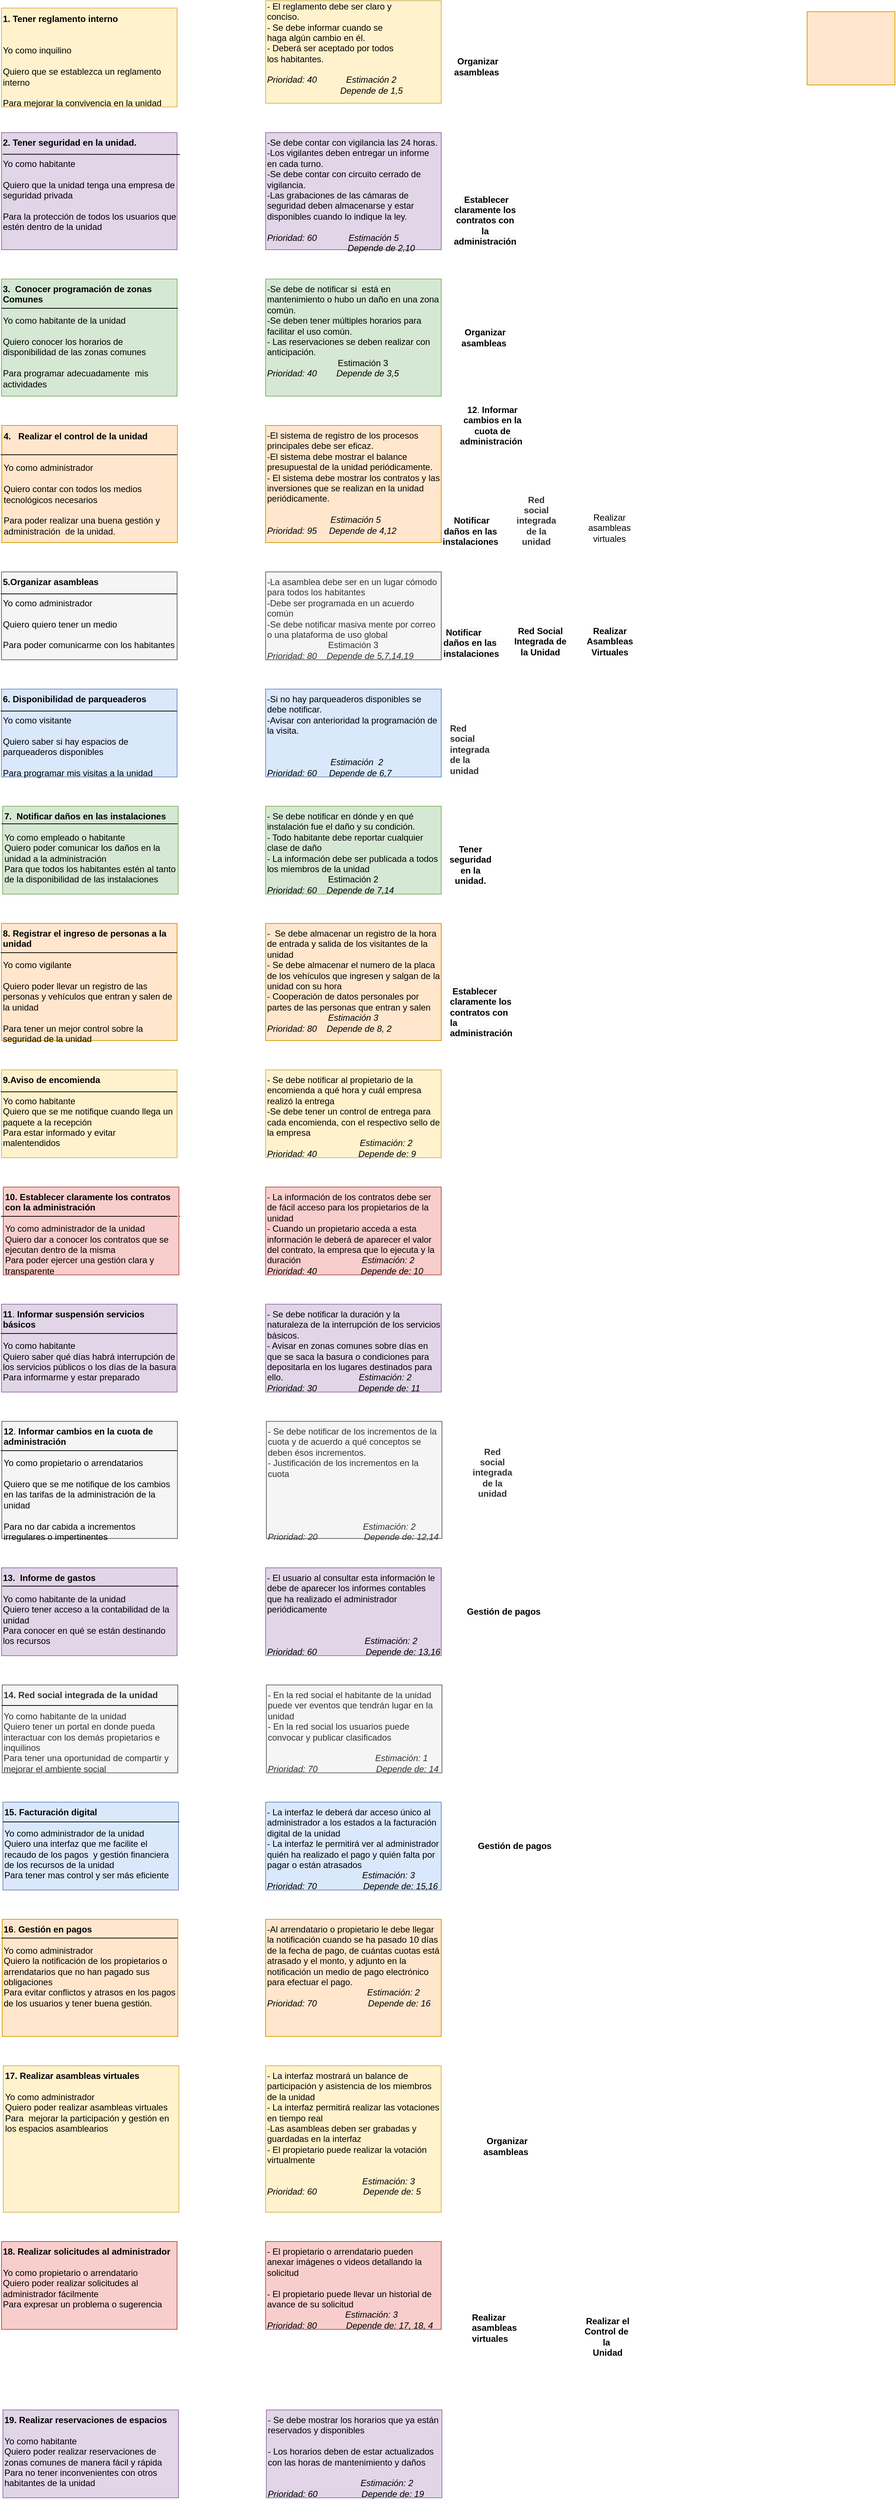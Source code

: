 <mxfile version="13.6.5" type="github">
  <diagram id="wNBqWbaNxDe87QmoSqn4" name="Page-1">
    <mxGraphModel dx="868" dy="450" grid="1" gridSize="10" guides="1" tooltips="1" connect="1" arrows="1" fold="1" page="1" pageScale="1" pageWidth="827" pageHeight="1169" math="0" shadow="0">
      <root>
        <mxCell id="0" />
        <mxCell id="1" parent="0" />
        <mxCell id="svupegZ1BK7ZTZ6G6fqw-2" value="" style="rounded=0;whiteSpace=wrap;html=1;align=left;fillColor=#fff2cc;strokeColor=#d6b656;" parent="1" vertex="1">
          <mxGeometry x="400" y="20" width="240" height="140" as="geometry" />
        </mxCell>
        <mxCell id="svupegZ1BK7ZTZ6G6fqw-7" value="- El reglamento debe ser claro y conciso.&lt;br&gt;- Se debe informar cuando se haga algún cambio en él.&lt;br&gt;- Deberá ser aceptado por todos los habitantes.&lt;br&gt;&lt;br&gt;&lt;i&gt;Prioridad: 40&amp;nbsp; &amp;nbsp; &amp;nbsp; &amp;nbsp; &amp;nbsp; &amp;nbsp; Estimación 2&lt;br&gt;&amp;nbsp; &amp;nbsp; &amp;nbsp; &amp;nbsp; &amp;nbsp; &amp;nbsp; &amp;nbsp; &amp;nbsp; &amp;nbsp; &amp;nbsp; &amp;nbsp; &amp;nbsp; &amp;nbsp; &amp;nbsp; &amp;nbsp; Depende de 1,5&lt;br&gt;&lt;/i&gt;" style="text;html=1;strokeColor=none;fillColor=none;align=left;verticalAlign=middle;whiteSpace=wrap;rounded=0;" parent="1" vertex="1">
          <mxGeometry x="400" y="70" width="190" height="30" as="geometry" />
        </mxCell>
        <mxCell id="svupegZ1BK7ZTZ6G6fqw-10" value="-Se debe contar con vigilancia las 24 horas.&lt;br&gt;-Los vigilantes deben entregar un informe en cada turno.&lt;br&gt;-Se debe contar con circuito cerrado de vigilancia.&lt;br&gt;-Las grabaciones de las cámaras de seguridad deben almacenarse y estar disponibles cuando lo indique la ley.&lt;br&gt;&lt;br&gt;&lt;i&gt;Prioridad: 60&amp;nbsp; &amp;nbsp; &amp;nbsp; &amp;nbsp; &amp;nbsp; &amp;nbsp; &amp;nbsp;Estimación 5&amp;nbsp; &amp;nbsp; &amp;nbsp; &amp;nbsp; &amp;nbsp;&lt;br&gt;&amp;nbsp; &amp;nbsp; &amp;nbsp; &amp;nbsp; &amp;nbsp; &amp;nbsp; &amp;nbsp; &amp;nbsp; &amp;nbsp; &amp;nbsp; &amp;nbsp; &amp;nbsp; &amp;nbsp; &amp;nbsp; &amp;nbsp; &amp;nbsp; &amp;nbsp;Depende de 2,10&lt;br&gt;&lt;br&gt;&lt;/i&gt;" style="rounded=0;whiteSpace=wrap;html=1;align=left;labelPosition=center;verticalLabelPosition=middle;verticalAlign=top;labelBackgroundColor=none;labelBorderColor=none;fillColor=#e1d5e7;strokeColor=#9673a6;" parent="1" vertex="1">
          <mxGeometry x="400" y="200" width="240" height="160" as="geometry" />
        </mxCell>
        <mxCell id="svupegZ1BK7ZTZ6G6fqw-12" value="-Se debe de notificar si&amp;nbsp; está en mantenimiento o hubo un daño en una zona común.&lt;br&gt;-Se deben tener múltiples horarios para facilitar el uso común.&lt;br&gt;- Las reservaciones se deben realizar con anticipación.&lt;br&gt;&amp;nbsp; &amp;nbsp; &amp;nbsp; &amp;nbsp; &amp;nbsp; &amp;nbsp; &amp;nbsp; &amp;nbsp; &amp;nbsp; &amp;nbsp; &amp;nbsp; &amp;nbsp; &amp;nbsp; &amp;nbsp; &amp;nbsp;Estimación 3&lt;br&gt;&lt;i&gt;Prioridad: 40&amp;nbsp; &amp;nbsp; &amp;nbsp; &amp;nbsp; Depende de 3,5&lt;/i&gt;" style="rounded=0;whiteSpace=wrap;html=1;align=left;labelPosition=center;verticalLabelPosition=middle;verticalAlign=top;labelBackgroundColor=none;labelBorderColor=none;fillColor=#d5e8d4;strokeColor=#82b366;" parent="1" vertex="1">
          <mxGeometry x="400" y="400" width="240" height="160" as="geometry" />
        </mxCell>
        <mxCell id="svupegZ1BK7ZTZ6G6fqw-14" value="-El sistema de registro de los procesos principales debe ser eficaz.&lt;br&gt;-El sistema debe mostrar el balance presupuestal de la unidad periódicamente.&lt;br&gt;- El sistema debe mostrar los contratos y las inversiones que se realizan en la unidad periódicamente.&lt;br&gt;&lt;br&gt;&lt;i&gt;&amp;nbsp; &amp;nbsp; &amp;nbsp; &amp;nbsp; &amp;nbsp; &amp;nbsp; &amp;nbsp; &amp;nbsp; &amp;nbsp; &amp;nbsp; &amp;nbsp; &amp;nbsp; &amp;nbsp; Estimación&amp;nbsp;5&lt;br&gt;Prioridad: 95&amp;nbsp; &amp;nbsp; &amp;nbsp;Depende de 4,12&lt;/i&gt;" style="rounded=0;whiteSpace=wrap;html=1;align=left;labelPosition=center;verticalLabelPosition=middle;verticalAlign=top;labelBackgroundColor=none;labelBorderColor=none;fillColor=#ffe6cc;strokeColor=#d79b00;" parent="1" vertex="1">
          <mxGeometry x="400" y="600" width="240" height="160" as="geometry" />
        </mxCell>
        <mxCell id="svupegZ1BK7ZTZ6G6fqw-16" value="-La asamblea debe ser en un lugar cómodo para todos los habitantes&lt;br&gt;-Debe ser programada en un acuerdo común&lt;br&gt;-Se debe notificar masiva mente por correo o una plataforma de uso global&lt;br&gt;&amp;nbsp; &amp;nbsp; &amp;nbsp; &amp;nbsp; &amp;nbsp; &amp;nbsp; &amp;nbsp; &amp;nbsp; &amp;nbsp; &amp;nbsp; &amp;nbsp; &amp;nbsp; &amp;nbsp;Estimación 3&amp;nbsp;&lt;br&gt;&lt;i&gt;Prioridad: 80&amp;nbsp; &amp;nbsp; Depende de 5,7,14,19&lt;/i&gt;" style="rounded=0;whiteSpace=wrap;html=1;align=left;labelPosition=center;verticalLabelPosition=middle;verticalAlign=top;labelBackgroundColor=none;labelBorderColor=none;fillColor=#f5f5f5;strokeColor=#666666;fontColor=#333333;" parent="1" vertex="1">
          <mxGeometry x="400" y="800" width="240" height="120" as="geometry" />
        </mxCell>
        <mxCell id="svupegZ1BK7ZTZ6G6fqw-19" value="-Si no hay parqueaderos disponibles se debe notificar.&lt;br&gt;-Avisar con anterioridad la programación de la visita.&lt;br&gt;&lt;br&gt;&lt;i&gt;&lt;br&gt;&amp;nbsp; &amp;nbsp; &amp;nbsp; &amp;nbsp; &amp;nbsp; &amp;nbsp; &amp;nbsp; &amp;nbsp; &amp;nbsp; &amp;nbsp; &amp;nbsp; &amp;nbsp; &amp;nbsp; Estimación&amp;nbsp; 2&amp;nbsp;&lt;br&gt;Prioridad: 60&amp;nbsp; &amp;nbsp; &amp;nbsp;Depende de 6,7&lt;/i&gt;" style="rounded=0;whiteSpace=wrap;html=1;align=left;labelPosition=center;verticalLabelPosition=middle;verticalAlign=top;labelBackgroundColor=none;labelBorderColor=none;fillColor=#dae8fc;strokeColor=#6c8ebf;" parent="1" vertex="1">
          <mxGeometry x="400" y="960" width="240" height="120" as="geometry" />
        </mxCell>
        <mxCell id="GmmOpCF_TdwQESO5ywc--2" value="- Se debe notificar en dónde y en qué instalación fue el daño y su condición.&lt;br&gt;- Todo habitante debe reportar cualquier clase de daño&lt;br&gt;- La información debe ser publicada a todos los miembros de la unidad&lt;br&gt;&amp;nbsp; &amp;nbsp; &amp;nbsp; &amp;nbsp; &amp;nbsp; &amp;nbsp; &amp;nbsp; &amp;nbsp; &amp;nbsp; &amp;nbsp; &amp;nbsp; &amp;nbsp; &amp;nbsp;Estimación 2&lt;br&gt;&lt;i&gt;Prioridad: 60&amp;nbsp; &amp;nbsp; Depende de 7,14&lt;/i&gt;" style="rounded=0;whiteSpace=wrap;html=1;align=left;labelPosition=center;verticalLabelPosition=middle;verticalAlign=top;labelBackgroundColor=none;labelBorderColor=none;fillColor=#d5e8d4;strokeColor=#82b366;" parent="1" vertex="1">
          <mxGeometry x="400" y="1120" width="240" height="120" as="geometry" />
        </mxCell>
        <mxCell id="GmmOpCF_TdwQESO5ywc--4" value="-&amp;nbsp; Se debe almacenar un registro de la hora de entrada y salida de los visitantes de la unidad&amp;nbsp;&lt;br&gt;- Se debe almacenar el numero de la placa de los vehículos que ingresen y salgan de la unidad con su hora&lt;br&gt;- Cooperación de datos personales por partes de las personas que entran y salen&amp;nbsp;&lt;br&gt;&lt;i&gt;&amp;nbsp; &amp;nbsp; &amp;nbsp; &amp;nbsp; &amp;nbsp; &amp;nbsp; &amp;nbsp; &amp;nbsp; &amp;nbsp; &amp;nbsp; &amp;nbsp; &amp;nbsp; &amp;nbsp;Estimación 3&lt;br&gt;Prioridad: 80&amp;nbsp; &amp;nbsp; Depende de 8, 2&lt;/i&gt;" style="rounded=0;whiteSpace=wrap;html=1;align=left;labelPosition=center;verticalLabelPosition=middle;verticalAlign=top;labelBackgroundColor=none;labelBorderColor=none;fillColor=#ffe6cc;strokeColor=#d79b00;" parent="1" vertex="1">
          <mxGeometry x="400" y="1280" width="240" height="160" as="geometry" />
        </mxCell>
        <mxCell id="GmmOpCF_TdwQESO5ywc--6" value="- Se debe notificar al propietario de la encomienda a qué hora y cuál empresa realizó la entrega&amp;nbsp;&lt;br&gt;-Se debe tener un control de entrega para cada encomienda, con el respectivo sello de la empresa&lt;br&gt;&amp;nbsp; &amp;nbsp; &amp;nbsp; &amp;nbsp; &amp;nbsp; &amp;nbsp; &amp;nbsp; &amp;nbsp; &amp;nbsp; &amp;nbsp; &amp;nbsp; &amp;nbsp; &amp;nbsp; &amp;nbsp; &amp;nbsp; &amp;nbsp; &amp;nbsp; &amp;nbsp; &amp;nbsp; &lt;i&gt;Estimación: 2&lt;/i&gt;&lt;br&gt;&lt;i&gt;Prioridad: 40&amp;nbsp; &amp;nbsp; &amp;nbsp; &amp;nbsp; &amp;nbsp; &amp;nbsp; &amp;nbsp; &amp;nbsp; &amp;nbsp;Depende de: 9&lt;/i&gt;" style="rounded=0;whiteSpace=wrap;html=1;align=left;labelPosition=center;verticalLabelPosition=middle;verticalAlign=top;labelBackgroundColor=none;labelBorderColor=none;fillColor=#fff2cc;strokeColor=#d6b656;" parent="1" vertex="1">
          <mxGeometry x="400" y="1480" width="240" height="120" as="geometry" />
        </mxCell>
        <mxCell id="wmToTJCJ_HMqrvunaIP7-2" value="- La información de los contratos debe ser de fácil acceso para los propietarios de la unidad&amp;nbsp;&lt;br&gt;- Cuando un propietario acceda a esta información le deberá de aparecer el valor del contrato, la empresa que lo ejecuta y la duración&amp;nbsp; &amp;nbsp; &amp;nbsp; &amp;nbsp; &amp;nbsp; &amp;nbsp; &amp;nbsp; &amp;nbsp; &amp;nbsp; &amp;nbsp; &amp;nbsp; &amp;nbsp; &amp;nbsp;&lt;i&gt;Estimación: 2&lt;/i&gt;&lt;br&gt;&lt;i&gt;Prioridad: 40&amp;nbsp; &amp;nbsp; &amp;nbsp; &amp;nbsp; &amp;nbsp; &amp;nbsp; &amp;nbsp; &amp;nbsp; &amp;nbsp; Depende de: 10&lt;/i&gt;" style="rounded=0;whiteSpace=wrap;html=1;align=left;labelPosition=center;verticalLabelPosition=middle;verticalAlign=top;labelBackgroundColor=none;labelBorderColor=none;fillColor=#f8cecc;strokeColor=#b85450;" parent="1" vertex="1">
          <mxGeometry x="400" y="1640" width="240" height="120" as="geometry" />
        </mxCell>
        <mxCell id="GmmOpCF_TdwQESO5ywc--8" value="- Se debe notificar la duración y la naturaleza de la interrupción de los servicios básicos.&lt;br&gt;- Avisar en zonas comunes sobre días en que se saca la basura o condiciones para depositarla en los lugares destinados para ello.&amp;nbsp; &amp;nbsp; &amp;nbsp; &amp;nbsp; &amp;nbsp; &amp;nbsp; &amp;nbsp; &amp;nbsp; &amp;nbsp; &amp;nbsp; &amp;nbsp; &amp;nbsp; &amp;nbsp; &amp;nbsp; &amp;nbsp; &amp;nbsp;&lt;i&gt;Estimación: 2&lt;br&gt;Prioridad: 30&amp;nbsp; &amp;nbsp; &amp;nbsp; &amp;nbsp; &amp;nbsp; &amp;nbsp; &amp;nbsp; &amp;nbsp; &amp;nbsp;Depende de: 11&lt;/i&gt;" style="rounded=0;whiteSpace=wrap;html=1;align=left;labelPosition=center;verticalLabelPosition=middle;verticalAlign=top;labelBackgroundColor=none;labelBorderColor=none;fillColor=#e1d5e7;strokeColor=#9673a6;" parent="1" vertex="1">
          <mxGeometry x="400" y="1800" width="240" height="120" as="geometry" />
        </mxCell>
        <mxCell id="GmmOpCF_TdwQESO5ywc--10" value="- Se debe notificar de los incrementos de la cuota y de acuerdo a qué conceptos se deben ésos incrementos.&lt;br&gt;- Justificación de los incrementos en la cuota&lt;br&gt;&lt;br&gt;&lt;br&gt;&lt;br&gt;&lt;br&gt;&amp;nbsp; &amp;nbsp; &amp;nbsp; &amp;nbsp; &amp;nbsp; &amp;nbsp; &amp;nbsp; &amp;nbsp; &amp;nbsp; &amp;nbsp; &amp;nbsp; &amp;nbsp; &amp;nbsp; &amp;nbsp; &amp;nbsp; &amp;nbsp; &amp;nbsp; &amp;nbsp; &amp;nbsp; &amp;nbsp;&lt;i&gt;Estimación: 2&lt;/i&gt;&lt;br&gt;&lt;i&gt;Prioridad: 20&amp;nbsp; &amp;nbsp; &amp;nbsp; &amp;nbsp; &amp;nbsp; &amp;nbsp; &amp;nbsp; &amp;nbsp; &amp;nbsp; &amp;nbsp;Depende de: 12,14&amp;nbsp; &amp;nbsp; &amp;nbsp; &amp;nbsp; &amp;nbsp; &amp;nbsp; &amp;nbsp; &amp;nbsp; &amp;nbsp; &amp;nbsp;&lt;/i&gt;" style="rounded=0;whiteSpace=wrap;html=1;align=left;labelPosition=center;verticalLabelPosition=middle;verticalAlign=top;labelBackgroundColor=none;labelBorderColor=none;fillColor=#f5f5f5;strokeColor=#666666;fontColor=#333333;" parent="1" vertex="1">
          <mxGeometry x="401" y="1960" width="240" height="160" as="geometry" />
        </mxCell>
        <mxCell id="EFDIbAfgCz1s7sX5n9Mg-2" value="- El usuario al consultar esta información le debe de aparecer los informes contables que ha realizado el administrador periódicamente&lt;br&gt;&lt;br&gt;&lt;br&gt;&amp;nbsp; &amp;nbsp; &amp;nbsp; &amp;nbsp; &amp;nbsp; &amp;nbsp; &amp;nbsp; &amp;nbsp; &amp;nbsp; &amp;nbsp; &amp;nbsp; &amp;nbsp; &amp;nbsp; &amp;nbsp; &amp;nbsp; &amp;nbsp; &amp;nbsp; &amp;nbsp; &amp;nbsp; &amp;nbsp; &lt;i&gt;Estimación: 2&lt;/i&gt;&lt;br&gt;&lt;i&gt;Prioridad: 60&amp;nbsp; &amp;nbsp; &amp;nbsp; &amp;nbsp; &amp;nbsp; &amp;nbsp; &amp;nbsp; &amp;nbsp; &amp;nbsp; &amp;nbsp; Depende de: 13,16&lt;/i&gt;" style="rounded=0;whiteSpace=wrap;html=1;align=left;labelPosition=center;verticalLabelPosition=middle;verticalAlign=top;labelBackgroundColor=none;labelBorderColor=none;fillColor=#e1d5e7;strokeColor=#9673a6;" vertex="1" parent="1">
          <mxGeometry x="400" y="2160" width="240" height="120" as="geometry" />
        </mxCell>
        <mxCell id="EFDIbAfgCz1s7sX5n9Mg-3" value="- En la red social el habitante de la unidad puede ver eventos que tendrán lugar en la unidad&lt;br&gt;- En la red social los usuarios puede convocar y publicar clasificados&lt;br&gt;&lt;br&gt;&amp;nbsp; &amp;nbsp; &amp;nbsp; &amp;nbsp; &amp;nbsp; &amp;nbsp; &amp;nbsp; &amp;nbsp; &amp;nbsp; &amp;nbsp; &amp;nbsp; &amp;nbsp; &amp;nbsp; &amp;nbsp; &amp;nbsp; &amp;nbsp; &amp;nbsp; &amp;nbsp; &amp;nbsp; &amp;nbsp; &amp;nbsp; &amp;nbsp; &lt;i&gt;Estimación: 1&lt;br&gt;Prioridad: 70&amp;nbsp; &amp;nbsp; &amp;nbsp; &amp;nbsp; &amp;nbsp; &amp;nbsp; &amp;nbsp; &amp;nbsp; &amp;nbsp; &amp;nbsp; &amp;nbsp; &amp;nbsp; Depende de: 14&lt;/i&gt;" style="rounded=0;whiteSpace=wrap;html=1;align=left;labelPosition=center;verticalLabelPosition=middle;verticalAlign=top;labelBackgroundColor=none;labelBorderColor=none;fillColor=#f5f5f5;strokeColor=#666666;fontColor=#333333;" vertex="1" parent="1">
          <mxGeometry x="401" y="2320" width="240" height="120" as="geometry" />
        </mxCell>
        <mxCell id="fJNXB6Iudmitxb3w2NpN-2" value="- La interfaz le deberá dar acceso único al administrador a los estados a la facturación digital de la unidad&lt;br&gt;- La interfaz le permitirá ver al administrador quién ha realizado el pago y quién falta por pagar o están atrasados&lt;br&gt;&amp;nbsp; &amp;nbsp; &amp;nbsp; &amp;nbsp; &amp;nbsp; &amp;nbsp; &amp;nbsp; &amp;nbsp; &amp;nbsp; &amp;nbsp; &amp;nbsp; &amp;nbsp; &amp;nbsp; &amp;nbsp; &amp;nbsp; &amp;nbsp; &amp;nbsp; &amp;nbsp; &amp;nbsp; &amp;nbsp;&lt;i&gt;Estimación: 3&lt;br&gt;Prioridad: 70&amp;nbsp; &amp;nbsp; &amp;nbsp; &amp;nbsp; &amp;nbsp; &amp;nbsp; &amp;nbsp; &amp;nbsp; &amp;nbsp; &amp;nbsp;Depende de: 15,16&lt;/i&gt;" style="rounded=0;whiteSpace=wrap;html=1;align=left;labelPosition=center;verticalLabelPosition=middle;verticalAlign=top;labelBackgroundColor=none;labelBorderColor=none;fillColor=#dae8fc;strokeColor=#6c8ebf;" vertex="1" parent="1">
          <mxGeometry x="400" y="2480" width="240" height="120" as="geometry" />
        </mxCell>
        <mxCell id="fJNXB6Iudmitxb3w2NpN-3" value="-Al arrendatario o propietario le debe llegar la notificación cuando se ha pasado 10 días de la fecha de pago, de cuántas cuotas está atrasado y el monto, y&amp;nbsp;adjunto en la notificación un medio de pago electrónico para efectuar el pago.&lt;br&gt;&amp;nbsp; &amp;nbsp; &amp;nbsp; &amp;nbsp; &amp;nbsp; &amp;nbsp; &amp;nbsp; &amp;nbsp; &amp;nbsp; &amp;nbsp; &amp;nbsp; &amp;nbsp; &amp;nbsp; &amp;nbsp; &amp;nbsp; &amp;nbsp; &amp;nbsp; &amp;nbsp; &amp;nbsp; &amp;nbsp; &amp;nbsp;&lt;i&gt;Estimación: 2&lt;br&gt;Prioridad: 70&amp;nbsp; &amp;nbsp; &amp;nbsp; &amp;nbsp; &amp;nbsp; &amp;nbsp; &amp;nbsp; &amp;nbsp; &amp;nbsp; &amp;nbsp; &amp;nbsp;Depende de: 16&lt;/i&gt;&lt;br&gt;&lt;br&gt;" style="rounded=0;whiteSpace=wrap;html=1;align=left;labelPosition=center;verticalLabelPosition=middle;verticalAlign=top;labelBackgroundColor=none;labelBorderColor=none;fillColor=#ffe6cc;strokeColor=#d79b00;" vertex="1" parent="1">
          <mxGeometry x="400" y="2640" width="240" height="160" as="geometry" />
        </mxCell>
        <mxCell id="KY7rtoQUxeBR3fSWKeVi-1" value="," style="text;html=1;align=center;verticalAlign=middle;resizable=0;points=[];autosize=1;" vertex="1" parent="1">
          <mxGeometry x="390" y="2870" width="20" height="20" as="geometry" />
        </mxCell>
        <mxCell id="EFDIbAfgCz1s7sX5n9Mg-9" value="&lt;b&gt;17.&lt;/b&gt; &lt;b&gt;Realizar asambleas virtuales&lt;/b&gt;&lt;br&gt;&lt;br&gt;Yo como administrador&amp;nbsp;&lt;br&gt;Quiero poder realizar asambleas virtuales&lt;br&gt;Para&amp;nbsp; mejorar la participación y gestión en los espacios asamblearios" style="rounded=0;whiteSpace=wrap;html=1;align=left;labelPosition=center;verticalLabelPosition=middle;verticalAlign=top;labelBackgroundColor=none;labelBorderColor=none;fillColor=#fff2cc;strokeColor=#d6b656;" vertex="1" parent="1">
          <mxGeometry x="41.5" y="2840" width="240" height="200" as="geometry" />
        </mxCell>
        <mxCell id="KY7rtoQUxeBR3fSWKeVi-39" value="" style="group" connectable="0" vertex="1" parent="1">
          <mxGeometry x="39" y="2160" width="242" height="120" as="geometry" />
        </mxCell>
        <mxCell id="GmmOpCF_TdwQESO5ywc--11" value="&lt;b&gt;13.&lt;/b&gt;&amp;nbsp; &lt;b&gt;Informe de gastos&lt;/b&gt;&amp;nbsp;&lt;br&gt;&lt;br&gt;Yo como habitante de la unidad&lt;br&gt;Quiero tener acceso a la contabilidad de la unidad&lt;br&gt;Para conocer en qué se están destinando los recursos&amp;nbsp;" style="rounded=0;whiteSpace=wrap;html=1;align=left;labelPosition=center;verticalLabelPosition=middle;verticalAlign=top;labelBackgroundColor=none;labelBorderColor=none;fillColor=#e1d5e7;strokeColor=#9673a6;" parent="KY7rtoQUxeBR3fSWKeVi-39" vertex="1">
          <mxGeometry width="240" height="120" as="geometry" />
        </mxCell>
        <mxCell id="KY7rtoQUxeBR3fSWKeVi-16" value="" style="endArrow=none;html=1;entryX=1;entryY=1;entryDx=0;entryDy=0;" edge="1" parent="KY7rtoQUxeBR3fSWKeVi-39">
          <mxGeometry width="50" height="50" relative="1" as="geometry">
            <mxPoint x="1" y="25" as="sourcePoint" />
            <mxPoint x="242" y="25" as="targetPoint" />
          </mxGeometry>
        </mxCell>
        <mxCell id="KY7rtoQUxeBR3fSWKeVi-40" value="" style="group" connectable="0" vertex="1" parent="1">
          <mxGeometry x="39" y="2320" width="241" height="120" as="geometry" />
        </mxCell>
        <mxCell id="GmmOpCF_TdwQESO5ywc--12" value="&lt;b&gt;14. Red social integrada de la unidad&lt;/b&gt;&lt;br&gt;&lt;br&gt;Yo como habitante de la unidad&lt;br&gt;Quiero tener un portal en donde pueda interactuar con los demás propietarios e inquilinos&lt;br&gt;Para tener una oportunidad de compartir y mejorar el ambiente social" style="rounded=0;whiteSpace=wrap;html=1;align=left;labelPosition=center;verticalLabelPosition=middle;verticalAlign=top;labelBackgroundColor=none;labelBorderColor=none;fillColor=#f5f5f5;strokeColor=#666666;fontColor=#333333;" parent="KY7rtoQUxeBR3fSWKeVi-40" vertex="1">
          <mxGeometry x="1" width="240" height="120" as="geometry" />
        </mxCell>
        <mxCell id="KY7rtoQUxeBR3fSWKeVi-17" value="" style="endArrow=none;html=1;entryX=1;entryY=1;entryDx=0;entryDy=0;" edge="1" parent="KY7rtoQUxeBR3fSWKeVi-40">
          <mxGeometry width="50" height="50" relative="1" as="geometry">
            <mxPoint y="28" as="sourcePoint" />
            <mxPoint x="241" y="28" as="targetPoint" />
          </mxGeometry>
        </mxCell>
        <mxCell id="KY7rtoQUxeBR3fSWKeVi-41" value="" style="group" connectable="0" vertex="1" parent="1">
          <mxGeometry x="41" y="2480" width="242" height="120" as="geometry" />
        </mxCell>
        <mxCell id="GmmOpCF_TdwQESO5ywc--14" value="&lt;b&gt;15.&amp;nbsp;Facturación digital&lt;/b&gt;&lt;br&gt;&lt;br&gt;Yo como administrador de la unidad&amp;nbsp;&lt;br&gt;Quiero una interfaz que me facilite el recaudo de los pagos&amp;nbsp; y gestión financiera de los recursos de la unidad&amp;nbsp;&lt;br&gt;Para tener mas control y ser más eficiente" style="rounded=0;whiteSpace=wrap;html=1;align=left;labelPosition=center;verticalLabelPosition=middle;verticalAlign=top;labelBackgroundColor=none;labelBorderColor=none;fillColor=#dae8fc;strokeColor=#6c8ebf;" parent="KY7rtoQUxeBR3fSWKeVi-41" vertex="1">
          <mxGeometry width="240" height="120" as="geometry" />
        </mxCell>
        <mxCell id="KY7rtoQUxeBR3fSWKeVi-18" value="" style="endArrow=none;html=1;entryX=1;entryY=1;entryDx=0;entryDy=0;" edge="1" parent="KY7rtoQUxeBR3fSWKeVi-41">
          <mxGeometry width="50" height="50" relative="1" as="geometry">
            <mxPoint y="27" as="sourcePoint" />
            <mxPoint x="241" y="27" as="targetPoint" />
          </mxGeometry>
        </mxCell>
        <mxCell id="KY7rtoQUxeBR3fSWKeVi-42" value="" style="group" connectable="0" vertex="1" parent="1">
          <mxGeometry x="39" y="2640" width="241" height="160" as="geometry" />
        </mxCell>
        <mxCell id="GmmOpCF_TdwQESO5ywc--15" value="&lt;b&gt;16&lt;/b&gt;. &lt;b&gt;Gestión en pagos&lt;/b&gt;&lt;br&gt;&lt;br&gt;Yo como administrador&amp;nbsp;&lt;br&gt;Quiero la notificación de los propietarios o arrendatarios que no han pagado sus obligaciones&lt;br&gt;Para evitar conflictos y atrasos en los pagos de los usuarios y tener buena gestión." style="rounded=0;whiteSpace=wrap;html=1;align=left;labelPosition=center;verticalLabelPosition=middle;verticalAlign=top;labelBackgroundColor=none;labelBorderColor=none;fillColor=#ffe6cc;strokeColor=#d79b00;" parent="KY7rtoQUxeBR3fSWKeVi-42" vertex="1">
          <mxGeometry x="1" width="240" height="160" as="geometry" />
        </mxCell>
        <mxCell id="KY7rtoQUxeBR3fSWKeVi-19" value="" style="endArrow=none;html=1;entryX=1;entryY=1;entryDx=0;entryDy=0;" edge="1" parent="KY7rtoQUxeBR3fSWKeVi-42">
          <mxGeometry width="50" height="50" relative="1" as="geometry">
            <mxPoint y="25.667" as="sourcePoint" />
            <mxPoint x="241" y="25.667" as="targetPoint" />
          </mxGeometry>
        </mxCell>
        <mxCell id="EFDIbAfgCz1s7sX5n9Mg-10" value="- La interfaz mostrará un balance de participación y asistencia de los miembros de la unidad&lt;br&gt;- La interfaz permitirá realizar las votaciones en tiempo real&lt;br&gt;-Las asambleas deben ser grabadas y guardadas en la interfaz&lt;br&gt;- El propietario puede realizar la votación virtualmente&amp;nbsp;&lt;br&gt;&lt;br&gt;&amp;nbsp; &amp;nbsp; &amp;nbsp; &amp;nbsp; &amp;nbsp; &amp;nbsp; &amp;nbsp; &amp;nbsp; &amp;nbsp; &amp;nbsp; &amp;nbsp; &amp;nbsp; &amp;nbsp; &amp;nbsp; &amp;nbsp; &amp;nbsp; &amp;nbsp; &amp;nbsp; &amp;nbsp; &amp;nbsp;&lt;i&gt;Estimación: 3&lt;br&gt;Prioridad: 60&amp;nbsp; &amp;nbsp; &amp;nbsp; &amp;nbsp; &amp;nbsp; &amp;nbsp; &amp;nbsp; &amp;nbsp; &amp;nbsp; &amp;nbsp;Depende de: 5&lt;/i&gt;" style="rounded=0;whiteSpace=wrap;html=1;align=left;labelPosition=center;verticalLabelPosition=middle;verticalAlign=top;labelBackgroundColor=none;labelBorderColor=none;fillColor=#fff2cc;strokeColor=#d6b656;" vertex="1" parent="1">
          <mxGeometry x="400" y="2840" width="240" height="200" as="geometry" />
        </mxCell>
        <mxCell id="fJNXB6Iudmitxb3w2NpN-7" value="&lt;b style=&quot;text-align: left&quot;&gt;Organizar asambleas&amp;nbsp;&lt;/b&gt;" style="text;html=1;strokeColor=none;fillColor=none;align=center;verticalAlign=middle;whiteSpace=wrap;rounded=0;" vertex="1" parent="1">
          <mxGeometry x="670" y="100" width="40" height="20" as="geometry" />
        </mxCell>
        <mxCell id="fJNXB6Iudmitxb3w2NpN-8" value="&#xa;&#xa;&lt;b style=&quot;color: rgb(0, 0, 0); font-family: helvetica; font-size: 12px; font-style: normal; letter-spacing: normal; text-align: left; text-indent: 0px; text-transform: none; word-spacing: 0px; background-color: rgb(248, 249, 250);&quot;&gt;&lt;span&gt;&amp;nbsp;&lt;/span&gt;Establecer claramente los contratos con la administración&lt;/b&gt;&#xa;&#xa;" style="text;html=1;strokeColor=none;fillColor=none;align=center;verticalAlign=middle;whiteSpace=wrap;rounded=0;" vertex="1" parent="1">
          <mxGeometry x="680" y="310" width="40" height="20" as="geometry" />
        </mxCell>
        <mxCell id="fJNXB6Iudmitxb3w2NpN-9" value="&lt;b style=&quot;text-align: left&quot;&gt;Organizar asambleas&amp;nbsp;&lt;/b&gt;" style="text;html=1;strokeColor=none;fillColor=none;align=center;verticalAlign=middle;whiteSpace=wrap;rounded=0;" vertex="1" parent="1">
          <mxGeometry x="680" y="470" width="40" height="20" as="geometry" />
        </mxCell>
        <mxCell id="fJNXB6Iudmitxb3w2NpN-10" value="&lt;b style=&quot;text-align: left&quot;&gt;12&lt;/b&gt;&lt;span style=&quot;text-align: left&quot;&gt;.&amp;nbsp;&lt;/span&gt;&lt;b style=&quot;text-align: left&quot;&gt;Informar cambios en la cuota de administración&amp;nbsp;&lt;/b&gt;" style="text;html=1;strokeColor=none;fillColor=none;align=center;verticalAlign=middle;whiteSpace=wrap;rounded=0;" vertex="1" parent="1">
          <mxGeometry x="690" y="590" width="40" height="20" as="geometry" />
        </mxCell>
        <mxCell id="fJNXB6Iudmitxb3w2NpN-12" value="&lt;br&gt;&lt;br&gt;&lt;b style=&quot;font-family: &amp;#34;helvetica&amp;#34; ; text-align: left&quot;&gt;&amp;nbsp;Notificar daños en las instalaciones&lt;/b&gt;" style="text;html=1;strokeColor=none;fillColor=none;align=center;verticalAlign=middle;whiteSpace=wrap;rounded=0;" vertex="1" parent="1">
          <mxGeometry x="660" y="720" width="40" height="20" as="geometry" />
        </mxCell>
        <mxCell id="fJNXB6Iudmitxb3w2NpN-13" value="&lt;b style=&quot;color: rgb(51 , 51 , 51) ; text-align: left&quot;&gt;Red social integrada de la unidad&lt;/b&gt;" style="text;html=1;strokeColor=none;fillColor=none;align=center;verticalAlign=middle;whiteSpace=wrap;rounded=0;" vertex="1" parent="1">
          <mxGeometry x="750" y="720" width="40" height="20" as="geometry" />
        </mxCell>
        <mxCell id="fJNXB6Iudmitxb3w2NpN-14" value="&lt;br style=&quot;color: rgb(0, 0, 0); font-family: helvetica; font-size: 12px; font-style: normal; font-weight: 400; letter-spacing: normal; text-align: center; text-indent: 0px; text-transform: none; word-spacing: 0px; background-color: rgb(248, 249, 250);&quot;&gt;&lt;br style=&quot;color: rgb(0, 0, 0); font-family: helvetica; font-size: 12px; font-style: normal; font-weight: 400; letter-spacing: normal; text-align: center; text-indent: 0px; text-transform: none; word-spacing: 0px; background-color: rgb(248, 249, 250);&quot;&gt;&lt;b style=&quot;color: rgb(0, 0, 0); font-size: 12px; font-style: normal; letter-spacing: normal; text-indent: 0px; text-transform: none; word-spacing: 0px; background-color: rgb(248, 249, 250); font-family: helvetica; text-align: left;&quot;&gt;&amp;nbsp;Notificar daños en las instalaciones&lt;/b&gt;" style="text;whiteSpace=wrap;html=1;" vertex="1" parent="1">
          <mxGeometry x="641" y="840" width="59" height="60" as="geometry" />
        </mxCell>
        <mxCell id="fJNXB6Iudmitxb3w2NpN-15" value="&lt;b style=&quot;font-family: helvetica; font-size: 12px; font-style: normal; letter-spacing: normal; text-indent: 0px; text-transform: none; word-spacing: 0px; background-color: rgb(248, 249, 250); color: rgb(51, 51, 51); text-align: left;&quot;&gt;Red social integrada de la unidad&lt;/b&gt;" style="text;whiteSpace=wrap;html=1;" vertex="1" parent="1">
          <mxGeometry x="650" y="1000" width="50" height="30" as="geometry" />
        </mxCell>
        <mxCell id="fJNXB6Iudmitxb3w2NpN-24" value="&lt;b style=&quot;text-align: left&quot;&gt;Tener seguridad en la unidad.&lt;/b&gt;" style="text;html=1;strokeColor=none;fillColor=none;align=center;verticalAlign=middle;whiteSpace=wrap;rounded=0;" vertex="1" parent="1">
          <mxGeometry x="660" y="1190" width="40" height="20" as="geometry" />
        </mxCell>
        <mxCell id="EFDIbAfgCz1s7sX5n9Mg-11" value="&lt;b&gt;18.&lt;/b&gt; &lt;b&gt;Realizar solicitudes al administrador&lt;/b&gt;&lt;br&gt;&lt;br&gt;Yo como propietario o arrendatario&amp;nbsp;&lt;br&gt;Quiero poder realizar solicitudes al administrador fácilmente&lt;br&gt;Para expresar un problema o sugerencia&amp;nbsp;" style="rounded=0;whiteSpace=wrap;html=1;align=left;labelPosition=center;verticalLabelPosition=middle;verticalAlign=top;labelBackgroundColor=none;labelBorderColor=none;fillColor=#f8cecc;strokeColor=#b85450;" vertex="1" parent="1">
          <mxGeometry x="39" y="3080" width="240" height="120" as="geometry" />
        </mxCell>
        <mxCell id="fJNXB6Iudmitxb3w2NpN-26" value="&lt;span style=&quot;text-align: left&quot;&gt;Realizar asambleas virtuales&lt;/span&gt;" style="text;html=1;strokeColor=none;fillColor=none;align=center;verticalAlign=middle;whiteSpace=wrap;rounded=0;" vertex="1" parent="1">
          <mxGeometry x="850" y="730" width="40" height="20" as="geometry" />
        </mxCell>
        <mxCell id="EFDIbAfgCz1s7sX5n9Mg-12" value="- El propietario o arrendatario pueden anexar imágenes o videos detallando la solicitud&lt;br&gt;&lt;br&gt;- El propietario puede llevar un historial de avance de su solicitud&lt;br&gt;&lt;i&gt;&amp;nbsp; &amp;nbsp; &amp;nbsp; &amp;nbsp; &amp;nbsp; &amp;nbsp; &amp;nbsp; &amp;nbsp; &amp;nbsp; &amp;nbsp; &amp;nbsp; &amp;nbsp; &amp;nbsp; &amp;nbsp; &amp;nbsp; &amp;nbsp; Estimación: 3&lt;br&gt;Prioridad: 80&amp;nbsp; &amp;nbsp; &amp;nbsp; &amp;nbsp; &amp;nbsp; &amp;nbsp; Depende de: 17, 18, 4&lt;/i&gt;" style="rounded=0;whiteSpace=wrap;html=1;align=left;labelPosition=center;verticalLabelPosition=middle;verticalAlign=top;labelBackgroundColor=none;labelBorderColor=none;fillColor=#f8cecc;strokeColor=#b85450;" vertex="1" parent="1">
          <mxGeometry x="400" y="3080" width="240" height="120" as="geometry" />
        </mxCell>
        <mxCell id="EFDIbAfgCz1s7sX5n9Mg-13" value="&lt;b&gt;19. Realizar reservaciones de espacios&lt;/b&gt;&lt;br&gt;&lt;br&gt;Yo como habitante&amp;nbsp;&lt;br&gt;Quiero poder realizar reservaciones de zonas comunes de manera fácil y rápida&lt;br&gt;Para no tener inconvenientes con otros habitantes de la unidad" style="rounded=0;whiteSpace=wrap;html=1;align=left;labelPosition=center;verticalLabelPosition=middle;verticalAlign=top;labelBackgroundColor=none;labelBorderColor=none;fillColor=#e1d5e7;strokeColor=#9673a6;" vertex="1" parent="1">
          <mxGeometry x="41" y="3310" width="240" height="120" as="geometry" />
        </mxCell>
        <mxCell id="fJNXB6Iudmitxb3w2NpN-28" value="&lt;br style=&quot;color: rgb(0, 0, 0); font-family: helvetica; font-size: 12px; font-style: normal; font-weight: 400; letter-spacing: normal; text-align: center; text-indent: 0px; text-transform: none; word-spacing: 0px; background-color: rgb(248, 249, 250);&quot;&gt;&lt;br style=&quot;color: rgb(0, 0, 0); font-family: helvetica; font-size: 12px; font-style: normal; font-weight: 400; letter-spacing: normal; text-align: center; text-indent: 0px; text-transform: none; word-spacing: 0px; background-color: rgb(248, 249, 250);&quot;&gt;&lt;b style=&quot;color: rgb(0, 0, 0); font-size: 12px; font-style: normal; letter-spacing: normal; text-indent: 0px; text-transform: none; word-spacing: 0px; font-family: helvetica; text-align: left; background-color: rgb(248, 249, 250);&quot;&gt;&lt;span&gt;&amp;nbsp;&lt;/span&gt;Establecer claramente los contratos con la administración&lt;/b&gt;&lt;br style=&quot;color: rgb(0, 0, 0); font-family: helvetica; font-size: 12px; font-style: normal; font-weight: 400; letter-spacing: normal; text-align: center; text-indent: 0px; text-transform: none; word-spacing: 0px; background-color: rgb(248, 249, 250);&quot;&gt;" style="text;whiteSpace=wrap;html=1;" vertex="1" parent="1">
          <mxGeometry x="650" y="1330" width="90" height="60" as="geometry" />
        </mxCell>
        <mxCell id="EFDIbAfgCz1s7sX5n9Mg-14" value="- Se debe mostrar los horarios que ya están reservados y disponibles&lt;br&gt;&lt;br&gt;- Los horarios deben de estar actualizados con las horas de mantenimiento y daños&lt;br&gt;&lt;br&gt;&lt;i&gt;&amp;nbsp; &amp;nbsp; &amp;nbsp; &amp;nbsp; &amp;nbsp; &amp;nbsp; &amp;nbsp; &amp;nbsp; &amp;nbsp; &amp;nbsp; &amp;nbsp; &amp;nbsp; &amp;nbsp; &amp;nbsp; &amp;nbsp; &amp;nbsp; &amp;nbsp; &amp;nbsp; &amp;nbsp; Estimación: 2&lt;br&gt;Prioridad: 60&amp;nbsp; &amp;nbsp; &amp;nbsp; &amp;nbsp; &amp;nbsp; &amp;nbsp; &amp;nbsp; &amp;nbsp; &amp;nbsp; Depende de: 19&lt;/i&gt;" style="rounded=0;whiteSpace=wrap;html=1;align=left;labelPosition=center;verticalLabelPosition=middle;verticalAlign=top;labelBackgroundColor=none;labelBorderColor=none;fillColor=#e1d5e7;strokeColor=#9673a6;" vertex="1" parent="1">
          <mxGeometry x="401" y="3310" width="240" height="120" as="geometry" />
        </mxCell>
        <mxCell id="fJNXB6Iudmitxb3w2NpN-29" value="&lt;b style=&quot;color: rgb(51 , 51 , 51) ; text-align: left&quot;&gt;Red social integrada de la unidad&lt;/b&gt;" style="text;html=1;strokeColor=none;fillColor=none;align=center;verticalAlign=middle;whiteSpace=wrap;rounded=0;" vertex="1" parent="1">
          <mxGeometry x="690" y="2020" width="40" height="20" as="geometry" />
        </mxCell>
        <mxCell id="EBEcUCrjvQ0W8w1NF-q4-3" value="&lt;b&gt;Gestión de pagos&lt;/b&gt;" style="text;html=1;align=center;verticalAlign=middle;resizable=0;points=[];autosize=1;" vertex="1" parent="1">
          <mxGeometry x="665" y="2210" width="120" height="20" as="geometry" />
        </mxCell>
        <mxCell id="EBEcUCrjvQ0W8w1NF-q4-4" value="&lt;b&gt;Gestión de pagos&lt;/b&gt;" style="text;html=1;align=center;verticalAlign=middle;resizable=0;points=[];autosize=1;" vertex="1" parent="1">
          <mxGeometry x="680" y="2530" width="120" height="20" as="geometry" />
        </mxCell>
        <mxCell id="EBEcUCrjvQ0W8w1NF-q4-5" value="&lt;b&gt;Realizar &lt;br&gt;asambleas &lt;br&gt;virtuales&lt;/b&gt;" style="text;whiteSpace=wrap;html=1;" vertex="1" parent="1">
          <mxGeometry x="680" y="3170" width="130" height="30" as="geometry" />
        </mxCell>
        <mxCell id="EBEcUCrjvQ0W8w1NF-q4-6" value="&lt;b&gt;Realizar el&lt;br&gt;Control de&amp;nbsp;&lt;br&gt;la&amp;nbsp;&lt;br&gt;Unidad&lt;/b&gt;" style="text;html=1;align=center;verticalAlign=middle;resizable=0;points=[];autosize=1;" vertex="1" parent="1">
          <mxGeometry x="827" y="3180" width="80" height="60" as="geometry" />
        </mxCell>
        <mxCell id="EBEcUCrjvQ0W8w1NF-q4-7" value="&lt;b&gt;Red Social&lt;br&gt;Integrada de&lt;br&gt;la Unidad&lt;/b&gt;" style="text;html=1;align=center;verticalAlign=middle;resizable=0;points=[];autosize=1;" vertex="1" parent="1">
          <mxGeometry x="730" y="870" width="90" height="50" as="geometry" />
        </mxCell>
        <mxCell id="EBEcUCrjvQ0W8w1NF-q4-8" value="&lt;b&gt;Realizar &lt;br&gt;Asambleas&lt;br&gt;Virtuales&lt;/b&gt;" style="text;html=1;align=center;verticalAlign=middle;resizable=0;points=[];autosize=1;" vertex="1" parent="1">
          <mxGeometry x="830" y="870" width="80" height="50" as="geometry" />
        </mxCell>
        <mxCell id="fJNXB6Iudmitxb3w2NpN-39" value="&lt;b style=&quot;text-align: left&quot;&gt;Organizar asambleas&amp;nbsp;&lt;/b&gt;" style="text;html=1;strokeColor=none;fillColor=none;align=center;verticalAlign=middle;whiteSpace=wrap;rounded=0;" vertex="1" parent="1">
          <mxGeometry x="710" y="2940" width="40" height="20" as="geometry" />
        </mxCell>
        <mxCell id="fJNXB6Iudmitxb3w2NpN-45" value="" style="rounded=0;whiteSpace=wrap;html=1;strokeColor=#d79b00;fillColor=#ffe6cc;" vertex="1" parent="1">
          <mxGeometry x="1140" y="35" width="120" height="100" as="geometry" />
        </mxCell>
        <mxCell id="fJNXB6Iudmitxb3w2NpN-46" value="&lt;b&gt;2. Tener seguridad en la unidad.&lt;br&gt;&lt;/b&gt;&lt;br&gt;Yo como habitante&lt;br&gt;&amp;nbsp;&lt;br&gt;Quiero que la unidad tenga una empresa de seguridad privada&lt;br&gt;&lt;br&gt;Para la protección de todos los usuarios que estén dentro de la unidad&lt;i&gt;&lt;br&gt;&lt;/i&gt;" style="rounded=0;whiteSpace=wrap;html=1;align=left;labelPosition=center;verticalLabelPosition=middle;verticalAlign=top;labelBackgroundColor=none;labelBorderColor=none;fillColor=#e1d5e7;strokeColor=#9673a6;" vertex="1" parent="1">
          <mxGeometry x="39" y="200" width="240" height="160" as="geometry" />
        </mxCell>
        <mxCell id="fJNXB6Iudmitxb3w2NpN-49" value="" style="endArrow=none;html=1;entryX=0.007;entryY=0.185;entryDx=0;entryDy=0;entryPerimeter=0;" edge="1" parent="1" target="fJNXB6Iudmitxb3w2NpN-46">
          <mxGeometry width="50" height="50" relative="1" as="geometry">
            <mxPoint x="283" y="230" as="sourcePoint" />
            <mxPoint x="20" y="270" as="targetPoint" />
          </mxGeometry>
        </mxCell>
        <mxCell id="fJNXB6Iudmitxb3w2NpN-50" value="&lt;b&gt;3.&amp;nbsp; Conocer programación de zonas Comunes&lt;br&gt;&lt;/b&gt;&lt;br&gt;Yo como habitante de la unidad&lt;br&gt;&lt;br&gt;Quiero conocer los horarios de disponibilidad de las zonas comunes&lt;br&gt;&amp;nbsp;&lt;br&gt;Para programar adecuadamente&amp;nbsp; mis actividades&amp;nbsp;" style="rounded=0;whiteSpace=wrap;html=1;align=left;labelPosition=center;verticalLabelPosition=middle;verticalAlign=top;labelBackgroundColor=none;labelBorderColor=none;fillColor=#d5e8d4;strokeColor=#82b366;" vertex="1" parent="1">
          <mxGeometry x="39" y="400" width="240" height="160" as="geometry" />
        </mxCell>
        <mxCell id="KY7rtoQUxeBR3fSWKeVi-6" value="" style="endArrow=none;html=1;entryX=1;entryY=1;entryDx=0;entryDy=0;" edge="1" parent="1">
          <mxGeometry width="50" height="50" relative="1" as="geometry">
            <mxPoint x="39" y="440.003" as="sourcePoint" />
            <mxPoint x="280" y="440.003" as="targetPoint" />
          </mxGeometry>
        </mxCell>
        <mxCell id="fJNXB6Iudmitxb3w2NpN-56" value="&lt;b&gt;4.&amp;nbsp; &amp;nbsp;Realizar el control de la unidad&lt;/b&gt;&lt;span style=&quot;color: rgba(0 , 0 , 0 , 0) ; font-family: monospace&quot;&gt;&lt;b&gt;&lt;font size=&quot;3&quot;&gt;%&lt;/font&gt;&lt;/b&gt;&lt;span style=&quot;font-size: 0px&quot;&gt;3CmxGraphModel%3E%3Croot%3E%3CmxCell%20id%3D%220%22%2F%3E%3CmxCell%20id%3D%221%22%20parent%3D%220%22%2F%3E%3CmxCell%20id%3D%222%22%20value%3D%223.%26amp%3Bnbsp%3B%20Zonas%20Comunes%26lt%3Bbr%26gt%3BYo%20como%20habitante%26amp%3Bnbsp%3B%26lt%3Bbr%26gt%3BQuiero%20conocer%20los%20horarios%20de%20las%20zonas%20comunes%26amp%3Bnbsp%3B%26lt%3Bbr%26gt%3BPara%20programar%20mis%20actividades%26amp%3Bnbsp%3B%26lt%3Bbr%26gt%3B%22%20style%3D%22rounded%3D0%3BwhiteSpace%3Dwrap%3Bhtml%3D1%3Balign%3Dleft%3BlabelPosition%3Dcenter%3BverticalLabelPosition%3Dmiddle%3BverticalAlign%3Dtop%3BlabelBackgroundColor%3Dnone%3BlabelBorderColor%3Dnone%3B%22%20vertex%3D%221%22%20parent%3D%221%22%3E%3CmxGeometry%20x%3D%2240%22%20y%3D%22360%22%20width%3D%22240%22%20height%3D%22120%22%20as%3D%22geometry%22%2F%3E%3C%2FmxCell%3E%3C%2Froot%3E%3C%2FmxGraphModel%3E&lt;/span&gt;&lt;/span&gt;&lt;br&gt;&lt;br&gt;&lt;br&gt;Yo como administrador&lt;br&gt;&amp;nbsp;&lt;br&gt;Quiero contar con todos los medios tecnológicos necesarios&lt;br&gt;&lt;br&gt;Para poder realizar una buena gestión y administración&amp;nbsp; de la unidad." style="rounded=0;whiteSpace=wrap;html=1;align=left;labelPosition=center;verticalLabelPosition=middle;verticalAlign=top;labelBackgroundColor=none;labelBorderColor=none;fillColor=#ffe6cc;strokeColor=#d79b00;" vertex="1" parent="1">
          <mxGeometry x="39.5" y="600" width="240" height="160" as="geometry" />
        </mxCell>
        <mxCell id="KY7rtoQUxeBR3fSWKeVi-7" value="" style="endArrow=none;html=1;entryX=1;entryY=1;entryDx=0;entryDy=0;" edge="1" parent="1">
          <mxGeometry width="50" height="50" relative="1" as="geometry">
            <mxPoint x="38" y="640" as="sourcePoint" />
            <mxPoint x="279" y="640" as="targetPoint" />
          </mxGeometry>
        </mxCell>
        <mxCell id="fJNXB6Iudmitxb3w2NpN-59" value="&lt;b style=&quot;color: rgb(0 , 0 , 0)&quot;&gt;5.Organizar asambleas&amp;nbsp;&lt;br&gt;&lt;br&gt;&lt;/b&gt;&lt;span style=&quot;color: rgb(0 , 0 , 0)&quot;&gt;Yo como administrador&lt;/span&gt;&lt;br style=&quot;color: rgb(0 , 0 , 0)&quot;&gt;&lt;span style=&quot;color: rgb(0 , 0 , 0)&quot;&gt;&amp;nbsp;&lt;/span&gt;&lt;br style=&quot;color: rgb(0 , 0 , 0)&quot;&gt;&lt;span style=&quot;color: rgb(0 , 0 , 0)&quot;&gt;Quiero quiero tener un medio&lt;/span&gt;&lt;br style=&quot;color: rgb(0 , 0 , 0)&quot;&gt;&lt;br style=&quot;color: rgb(0 , 0 , 0)&quot;&gt;&lt;span style=&quot;color: rgb(0 , 0 , 0)&quot;&gt;Para poder comunicarme con los habitantes&lt;/span&gt;" style="rounded=0;whiteSpace=wrap;html=1;align=left;labelPosition=center;verticalLabelPosition=middle;verticalAlign=top;labelBackgroundColor=none;labelBorderColor=none;fillColor=#f5f5f5;strokeColor=#666666;fontColor=#333333;" vertex="1" parent="1">
          <mxGeometry x="39" y="800" width="240" height="120" as="geometry" />
        </mxCell>
        <mxCell id="KY7rtoQUxeBR3fSWKeVi-8" value="" style="endArrow=none;html=1;entryX=1;entryY=1;entryDx=0;entryDy=0;" edge="1" parent="1">
          <mxGeometry width="50" height="50" relative="1" as="geometry">
            <mxPoint x="38" y="830" as="sourcePoint" />
            <mxPoint x="279" y="830" as="targetPoint" />
          </mxGeometry>
        </mxCell>
        <mxCell id="fJNXB6Iudmitxb3w2NpN-61" value="&lt;b&gt;6. Disponibilidad de parqueaderos&lt;br&gt;&lt;br&gt;&lt;/b&gt;Yo como visitante&lt;br&gt;&lt;br&gt;Quiero saber si hay espacios de parqueaderos disponibles&lt;br&gt;&lt;br&gt;Para programar mis visitas a la unidad" style="rounded=0;whiteSpace=wrap;html=1;align=left;labelPosition=center;verticalLabelPosition=middle;verticalAlign=top;labelBackgroundColor=none;labelBorderColor=none;fillColor=#dae8fc;strokeColor=#6c8ebf;" vertex="1" parent="1">
          <mxGeometry x="39" y="960" width="240" height="120" as="geometry" />
        </mxCell>
        <mxCell id="KY7rtoQUxeBR3fSWKeVi-9" value="" style="endArrow=none;html=1;entryX=1;entryY=1;entryDx=0;entryDy=0;" edge="1" parent="1">
          <mxGeometry width="50" height="50" relative="1" as="geometry">
            <mxPoint x="38" y="990" as="sourcePoint" />
            <mxPoint x="279" y="990" as="targetPoint" />
          </mxGeometry>
        </mxCell>
        <mxCell id="fJNXB6Iudmitxb3w2NpN-62" value="&lt;b&gt;7.&amp;nbsp; Notificar daños en las instalaciones&lt;br&gt;&lt;/b&gt;&lt;br&gt;Yo como empleado o habitante&amp;nbsp;&amp;nbsp;&lt;br&gt;Quiero poder comunicar los daños en la unidad a la administración&lt;br&gt;Para que todos los habitantes estén al tanto de la disponibilidad de las instalaciones&amp;nbsp;" style="rounded=0;whiteSpace=wrap;html=1;align=left;labelPosition=center;verticalLabelPosition=middle;verticalAlign=top;labelBackgroundColor=none;labelBorderColor=none;fillColor=#d5e8d4;strokeColor=#82b366;" vertex="1" parent="1">
          <mxGeometry x="40.5" y="1120" width="240" height="120" as="geometry" />
        </mxCell>
        <mxCell id="KY7rtoQUxeBR3fSWKeVi-10" value="" style="endArrow=none;html=1;entryX=1;entryY=1;entryDx=0;entryDy=0;" edge="1" parent="1">
          <mxGeometry width="50" height="50" relative="1" as="geometry">
            <mxPoint x="39" y="1144" as="sourcePoint" />
            <mxPoint x="280" y="1144" as="targetPoint" />
          </mxGeometry>
        </mxCell>
        <mxCell id="fJNXB6Iudmitxb3w2NpN-63" value="&lt;b&gt;8. Registrar el ingreso de personas a la unidad&lt;/b&gt;&lt;br&gt;&lt;br&gt;Yo como vigilante&lt;br&gt;&amp;nbsp;&lt;br&gt;Quiero poder llevar un registro de las personas y vehículos que entran y salen de la unidad&lt;br&gt;&lt;br&gt;Para tener un mejor control sobre la seguridad de la unidad" style="rounded=0;whiteSpace=wrap;html=1;align=left;labelPosition=center;verticalLabelPosition=middle;verticalAlign=top;labelBackgroundColor=none;labelBorderColor=none;fillColor=#ffe6cc;strokeColor=#d79b00;" vertex="1" parent="1">
          <mxGeometry x="39" y="1280" width="240" height="160" as="geometry" />
        </mxCell>
        <mxCell id="KY7rtoQUxeBR3fSWKeVi-11" value="" style="endArrow=none;html=1;entryX=1;entryY=1;entryDx=0;entryDy=0;" edge="1" parent="1">
          <mxGeometry width="50" height="50" relative="1" as="geometry">
            <mxPoint x="38" y="1319.997" as="sourcePoint" />
            <mxPoint x="279" y="1319.997" as="targetPoint" />
          </mxGeometry>
        </mxCell>
        <mxCell id="fJNXB6Iudmitxb3w2NpN-64" value="&lt;b&gt;9.Aviso de encomienda&lt;br&gt;&lt;/b&gt;&lt;br&gt;Yo como habitante&amp;nbsp;&lt;br&gt;Quiero que se me notifique cuando llega un paquete a la recepción&lt;br&gt;Para estar informado y evitar malentendidos&amp;nbsp;" style="rounded=0;whiteSpace=wrap;html=1;align=left;labelPosition=center;verticalLabelPosition=middle;verticalAlign=top;labelBackgroundColor=none;labelBorderColor=none;fillColor=#fff2cc;strokeColor=#d6b656;" vertex="1" parent="1">
          <mxGeometry x="39" y="1480" width="240" height="120" as="geometry" />
        </mxCell>
        <mxCell id="fJNXB6Iudmitxb3w2NpN-66" value="" style="endArrow=none;html=1;entryX=1;entryY=1;entryDx=0;entryDy=0;" edge="1" parent="1">
          <mxGeometry width="50" height="50" relative="1" as="geometry">
            <mxPoint x="38.0" y="1510" as="sourcePoint" />
            <mxPoint x="279" y="1510" as="targetPoint" />
          </mxGeometry>
        </mxCell>
        <mxCell id="fJNXB6Iudmitxb3w2NpN-67" value="" style="endArrow=none;html=1;entryX=1;entryY=1;entryDx=0;entryDy=0;" edge="1" parent="1">
          <mxGeometry width="50" height="50" relative="1" as="geometry">
            <mxPoint x="42.0" y="1680" as="sourcePoint" />
            <mxPoint x="283" y="1680" as="targetPoint" />
          </mxGeometry>
        </mxCell>
        <mxCell id="fJNXB6Iudmitxb3w2NpN-69" value="" style="endArrow=none;html=1;entryX=1;entryY=1;entryDx=0;entryDy=0;" edge="1" parent="1">
          <mxGeometry width="50" height="50" relative="1" as="geometry">
            <mxPoint x="38.0" y="1890" as="sourcePoint" />
            <mxPoint x="279" y="1890" as="targetPoint" />
          </mxGeometry>
        </mxCell>
        <mxCell id="fJNXB6Iudmitxb3w2NpN-71" value="&lt;b&gt;10. Establecer claramente los contratos con la administración&lt;br&gt;&lt;/b&gt;&lt;br&gt;Yo como administrador de la unidad&lt;br&gt;Quiero dar a conocer los contratos que se ejecutan dentro de la misma&lt;br&gt;Para poder ejercer una gestión clara y transparente" style="rounded=0;whiteSpace=wrap;html=1;align=left;labelPosition=center;verticalLabelPosition=middle;verticalAlign=top;labelBackgroundColor=none;labelBorderColor=none;fillColor=#f8cecc;strokeColor=#b85450;" vertex="1" parent="1">
          <mxGeometry x="41.5" y="1640" width="240" height="120" as="geometry" />
        </mxCell>
        <mxCell id="fJNXB6Iudmitxb3w2NpN-72" value="" style="endArrow=none;html=1;entryX=1;entryY=1;entryDx=0;entryDy=0;" edge="1" parent="1">
          <mxGeometry width="50" height="50" relative="1" as="geometry">
            <mxPoint x="38.0" y="2000" as="sourcePoint" />
            <mxPoint x="279" y="2000" as="targetPoint" />
          </mxGeometry>
        </mxCell>
        <mxCell id="fJNXB6Iudmitxb3w2NpN-73" value="&lt;b&gt;11&lt;/b&gt;.&amp;nbsp;&lt;b&gt;Informar suspensión servicios básicos&lt;/b&gt;&lt;br&gt;&lt;br&gt;Yo como habitante&lt;br&gt;Quiero saber qué días habrá interrupción de los servicios públicos o los días de la basura&lt;br&gt;Para informarme y estar preparado" style="rounded=0;whiteSpace=wrap;html=1;align=left;labelPosition=center;verticalLabelPosition=middle;verticalAlign=top;labelBackgroundColor=none;labelBorderColor=none;fillColor=#e1d5e7;strokeColor=#9673a6;" vertex="1" parent="1">
          <mxGeometry x="39" y="1800" width="240" height="120" as="geometry" />
        </mxCell>
        <mxCell id="fJNXB6Iudmitxb3w2NpN-74" value="&lt;b style=&quot;color: rgb(0 , 0 , 0)&quot;&gt;12&lt;/b&gt;&lt;span style=&quot;color: rgb(0 , 0 , 0)&quot;&gt;.&amp;nbsp;&lt;/span&gt;&lt;b style=&quot;color: rgb(0 , 0 , 0)&quot;&gt;Informar cambios en la cuota de administración&amp;nbsp;&lt;/b&gt;&lt;br style=&quot;color: rgb(0 , 0 , 0)&quot;&gt;&lt;br style=&quot;color: rgb(0 , 0 , 0)&quot;&gt;&lt;span style=&quot;color: rgb(0 , 0 , 0)&quot;&gt;Yo como propietario o arrendatarios&lt;/span&gt;&lt;br style=&quot;color: rgb(0 , 0 , 0)&quot;&gt;&lt;span style=&quot;color: rgb(0 , 0 , 0)&quot;&gt;&amp;nbsp;&lt;/span&gt;&lt;br style=&quot;color: rgb(0 , 0 , 0)&quot;&gt;&lt;span style=&quot;color: rgb(0 , 0 , 0)&quot;&gt;Quiero que se me notifique de los cambios en las tarifas de la administración de la unidad&lt;/span&gt;&lt;br style=&quot;color: rgb(0 , 0 , 0)&quot;&gt;&lt;br style=&quot;color: rgb(0 , 0 , 0)&quot;&gt;&lt;span style=&quot;color: rgb(0 , 0 , 0)&quot;&gt;Para no dar cabida a incrementos irregulares o impertinentes&lt;/span&gt;" style="rounded=0;whiteSpace=wrap;html=1;align=left;labelPosition=center;verticalLabelPosition=middle;verticalAlign=top;labelBackgroundColor=none;labelBorderColor=none;fillColor=#f5f5f5;strokeColor=#666666;fontColor=#333333;" vertex="1" parent="1">
          <mxGeometry x="39.5" y="1960" width="240" height="160" as="geometry" />
        </mxCell>
        <mxCell id="fJNXB6Iudmitxb3w2NpN-75" value="" style="endArrow=none;html=1;entryX=1;entryY=1;entryDx=0;entryDy=0;" edge="1" parent="1">
          <mxGeometry width="50" height="50" relative="1" as="geometry">
            <mxPoint x="38.5" y="1680" as="sourcePoint" />
            <mxPoint x="279.5" y="1680" as="targetPoint" />
          </mxGeometry>
        </mxCell>
        <mxCell id="fJNXB6Iudmitxb3w2NpN-77" value="" style="endArrow=none;html=1;entryX=1;entryY=1;entryDx=0;entryDy=0;" edge="1" parent="1">
          <mxGeometry width="50" height="50" relative="1" as="geometry">
            <mxPoint x="38.0" y="1840" as="sourcePoint" />
            <mxPoint x="279" y="1840" as="targetPoint" />
          </mxGeometry>
        </mxCell>
        <mxCell id="fJNXB6Iudmitxb3w2NpN-78" value="" style="endArrow=none;html=1;entryX=1;entryY=1;entryDx=0;entryDy=0;" edge="1" parent="1">
          <mxGeometry width="50" height="50" relative="1" as="geometry">
            <mxPoint x="38.0" y="2000" as="sourcePoint" />
            <mxPoint x="279" y="2000" as="targetPoint" />
          </mxGeometry>
        </mxCell>
        <mxCell id="EFDIbAfgCz1s7sX5n9Mg-17" value="&lt;b&gt;1. Tener reglamento interno&lt;/b&gt;&lt;span style=&quot;color: rgba(0 , 0 , 0 , 0) ; font-family: monospace&quot;&gt;&lt;b&gt;&lt;font size=&quot;3&quot;&gt;%&lt;/font&gt;&lt;/b&gt;&lt;span style=&quot;font-size: 0px&quot;&gt;3CmxGraphModel%3E%3Croot%3E%3CmxCell%20id%3D%220%22%2F%3E%3CmxCell%20id%3D%221%22%20parent%3D%220%22%2F%3E%3CmxCell%20id%3D%222%22%20value%3D%223.%26amp%3Bnbsp%3B%20Zonas%20Comunes%26lt%3Bbr%26gt%3BYo%20como%20habitante%26amp%3Bnbsp%3B%26lt%3Bbr%26gt%3BQuiero%20conocer%20los%20horarios%20de%20las%20zonas%20comunes%26amp%3Bnbsp%3B%26lt%3Bbr%26gt%3BPara%20programar%20mis%20actividades%26amp%3Bnbsp%3B%26lt%3Bbr%26gt%3B%22%20style%3D%22rounded%3D0%3BwhiteSpace%3Dwrap%3Bhtml%3D1%3Balign%3Dleft%3BlabelPosition%3Dcenter%3BverticalLabelPosition%3Dmiddle%3BverticalAlign%3Dtop%3BlabelBackgroundColor%3Dnone%3BlabelBorderColor%3Dnone%3B%22%20vertex%3D%221%22%20parent%3D%221%22%3E%3CmxGeometry%20x%3D%2240%22%20y%3D%22360%22%20width%3D%22240%22%20height%3D%22120%22%20as%3D%22geometry%22%2F%3E%3C%2FmxCell%3E%3C%2Froot%3E%3C%2FmxGraphModel%3E&lt;/span&gt;&lt;/span&gt;&lt;br&gt;&lt;br&gt;&lt;br&gt;Yo como inquilino&lt;br&gt;&lt;br&gt;Quiero que se establezca un reglamento interno&lt;br&gt;&lt;br&gt;Para mejorar la convivencia en la unidad" style="rounded=0;whiteSpace=wrap;html=1;align=left;labelPosition=center;verticalLabelPosition=middle;verticalAlign=top;labelBackgroundColor=none;labelBorderColor=none;fillColor=#fff2cc;strokeColor=#d6b656;" vertex="1" parent="1">
          <mxGeometry x="39" y="30" width="240" height="135" as="geometry" />
        </mxCell>
      </root>
    </mxGraphModel>
  </diagram>
</mxfile>
